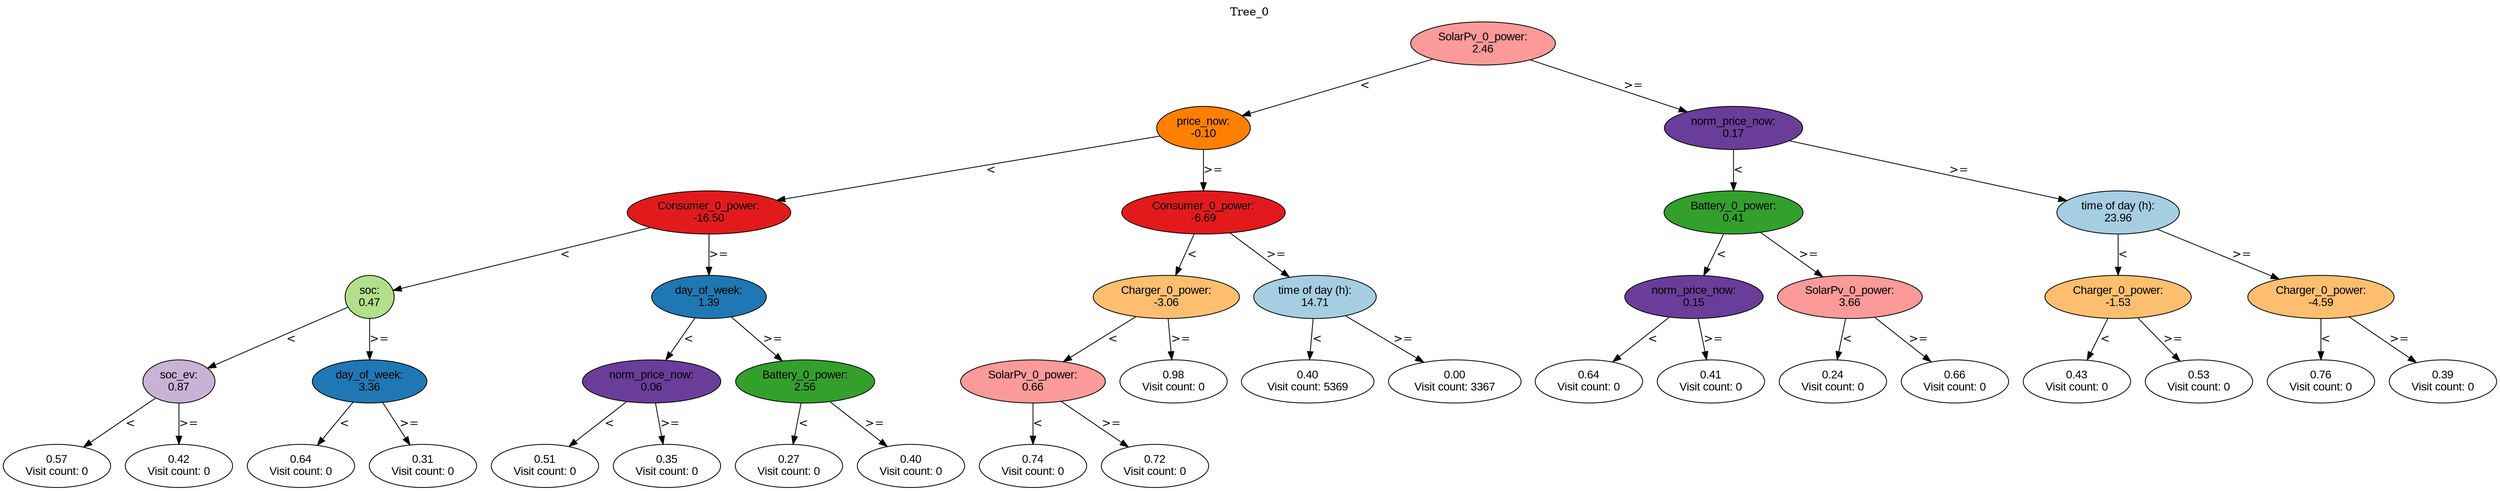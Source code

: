 digraph BST {
    node [fontname="Arial" style=filled colorscheme=paired12];
    0 [ label = "SolarPv_0_power:
2.46" fillcolor=5];
    1 [ label = "price_now:
-0.10" fillcolor=8];
    2 [ label = "Consumer_0_power:
-16.50" fillcolor=6];
    3 [ label = "soc:
0.47" fillcolor=3];
    4 [ label = "soc_ev:
0.87" fillcolor=9];
    5 [ label = "0.57
Visit count: 0" fillcolor=white];
    6 [ label = "0.42
Visit count: 0" fillcolor=white];
    7 [ label = "day_of_week:
3.36" fillcolor=2];
    8 [ label = "0.64
Visit count: 0" fillcolor=white];
    9 [ label = "0.31
Visit count: 0" fillcolor=white];
    10 [ label = "day_of_week:
1.39" fillcolor=2];
    11 [ label = "norm_price_now:
0.06" fillcolor=10];
    12 [ label = "0.51
Visit count: 0" fillcolor=white];
    13 [ label = "0.35
Visit count: 0" fillcolor=white];
    14 [ label = "Battery_0_power:
2.56" fillcolor=4];
    15 [ label = "0.27
Visit count: 0" fillcolor=white];
    16 [ label = "0.40
Visit count: 0" fillcolor=white];
    17 [ label = "Consumer_0_power:
-6.69" fillcolor=6];
    18 [ label = "Charger_0_power:
-3.06" fillcolor=7];
    19 [ label = "SolarPv_0_power:
0.66" fillcolor=5];
    20 [ label = "0.74
Visit count: 0" fillcolor=white];
    21 [ label = "0.72
Visit count: 0" fillcolor=white];
    22 [ label = "0.98
Visit count: 0" fillcolor=white];
    23 [ label = "time of day (h):
14.71" fillcolor=1];
    24 [ label = "0.40
Visit count: 5369" fillcolor=white];
    25 [ label = "0.00
Visit count: 3367" fillcolor=white];
    26 [ label = "norm_price_now:
0.17" fillcolor=10];
    27 [ label = "Battery_0_power:
0.41" fillcolor=4];
    28 [ label = "norm_price_now:
0.15" fillcolor=10];
    29 [ label = "0.64
Visit count: 0" fillcolor=white];
    30 [ label = "0.41
Visit count: 0" fillcolor=white];
    31 [ label = "SolarPv_0_power:
3.66" fillcolor=5];
    32 [ label = "0.24
Visit count: 0" fillcolor=white];
    33 [ label = "0.66
Visit count: 0" fillcolor=white];
    34 [ label = "time of day (h):
23.96" fillcolor=1];
    35 [ label = "Charger_0_power:
-1.53" fillcolor=7];
    36 [ label = "0.43
Visit count: 0" fillcolor=white];
    37 [ label = "0.53
Visit count: 0" fillcolor=white];
    38 [ label = "Charger_0_power:
-4.59" fillcolor=7];
    39 [ label = "0.76
Visit count: 0" fillcolor=white];
    40 [ label = "0.39
Visit count: 0" fillcolor=white];

    0  -> 1[ label = "<"];
    0  -> 26[ label = ">="];
    1  -> 2[ label = "<"];
    1  -> 17[ label = ">="];
    2  -> 3[ label = "<"];
    2  -> 10[ label = ">="];
    3  -> 4[ label = "<"];
    3  -> 7[ label = ">="];
    4  -> 5[ label = "<"];
    4  -> 6[ label = ">="];
    7  -> 8[ label = "<"];
    7  -> 9[ label = ">="];
    10  -> 11[ label = "<"];
    10  -> 14[ label = ">="];
    11  -> 12[ label = "<"];
    11  -> 13[ label = ">="];
    14  -> 15[ label = "<"];
    14  -> 16[ label = ">="];
    17  -> 18[ label = "<"];
    17  -> 23[ label = ">="];
    18  -> 19[ label = "<"];
    18  -> 22[ label = ">="];
    19  -> 20[ label = "<"];
    19  -> 21[ label = ">="];
    23  -> 24[ label = "<"];
    23  -> 25[ label = ">="];
    26  -> 27[ label = "<"];
    26  -> 34[ label = ">="];
    27  -> 28[ label = "<"];
    27  -> 31[ label = ">="];
    28  -> 29[ label = "<"];
    28  -> 30[ label = ">="];
    31  -> 32[ label = "<"];
    31  -> 33[ label = ">="];
    34  -> 35[ label = "<"];
    34  -> 38[ label = ">="];
    35  -> 36[ label = "<"];
    35  -> 37[ label = ">="];
    38  -> 39[ label = "<"];
    38  -> 40[ label = ">="];

    labelloc="t";
    label="Tree_0";
}